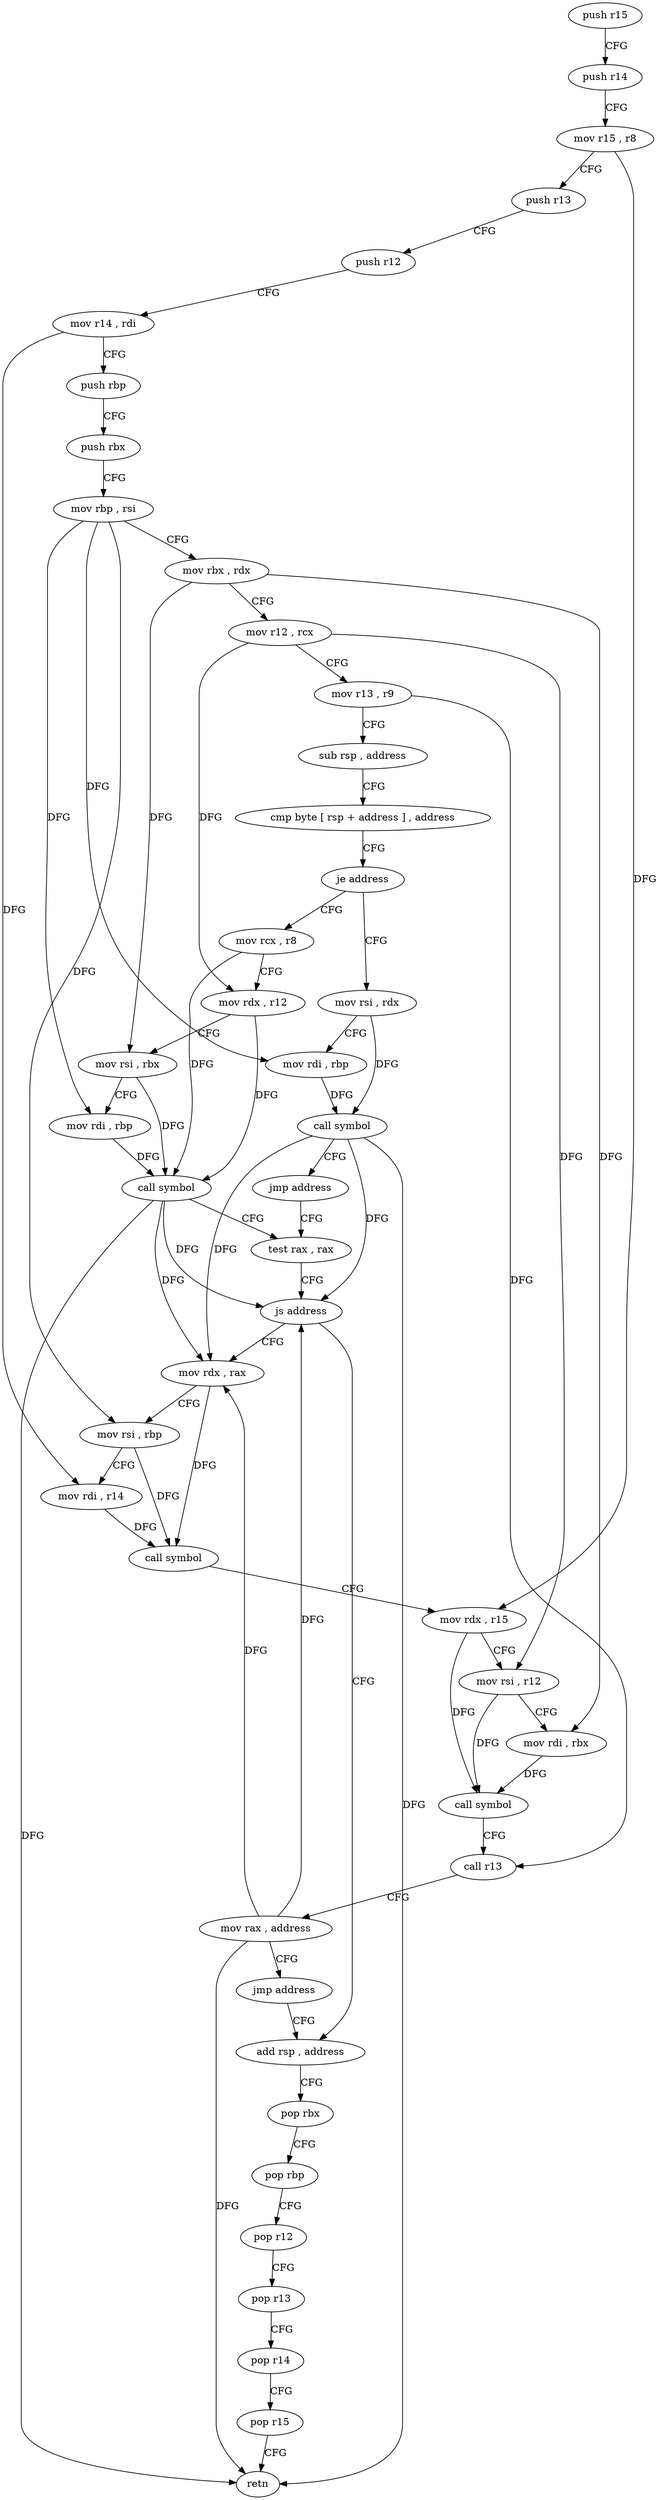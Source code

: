 digraph "func" {
"4402272" [label = "push r15" ]
"4402274" [label = "push r14" ]
"4402276" [label = "mov r15 , r8" ]
"4402279" [label = "push r13" ]
"4402281" [label = "push r12" ]
"4402283" [label = "mov r14 , rdi" ]
"4402286" [label = "push rbp" ]
"4402287" [label = "push rbx" ]
"4402288" [label = "mov rbp , rsi" ]
"4402291" [label = "mov rbx , rdx" ]
"4402294" [label = "mov r12 , rcx" ]
"4402297" [label = "mov r13 , r9" ]
"4402300" [label = "sub rsp , address" ]
"4402304" [label = "cmp byte [ rsp + address ] , address" ]
"4402309" [label = "je address" ]
"4402352" [label = "mov rsi , rdx" ]
"4402311" [label = "mov rcx , r8" ]
"4402355" [label = "mov rdi , rbp" ]
"4402358" [label = "call symbol" ]
"4402363" [label = "jmp address" ]
"4402328" [label = "test rax , rax" ]
"4402314" [label = "mov rdx , r12" ]
"4402317" [label = "mov rsi , rbx" ]
"4402320" [label = "mov rdi , rbp" ]
"4402323" [label = "call symbol" ]
"4402331" [label = "js address" ]
"4402365" [label = "mov rdx , rax" ]
"4402333" [label = "add rsp , address" ]
"4402368" [label = "mov rsi , rbp" ]
"4402371" [label = "mov rdi , r14" ]
"4402374" [label = "call symbol" ]
"4402379" [label = "mov rdx , r15" ]
"4402382" [label = "mov rsi , r12" ]
"4402385" [label = "mov rdi , rbx" ]
"4402388" [label = "call symbol" ]
"4402393" [label = "call r13" ]
"4402396" [label = "mov rax , address" ]
"4402403" [label = "jmp address" ]
"4402337" [label = "pop rbx" ]
"4402338" [label = "pop rbp" ]
"4402339" [label = "pop r12" ]
"4402341" [label = "pop r13" ]
"4402343" [label = "pop r14" ]
"4402345" [label = "pop r15" ]
"4402347" [label = "retn" ]
"4402272" -> "4402274" [ label = "CFG" ]
"4402274" -> "4402276" [ label = "CFG" ]
"4402276" -> "4402279" [ label = "CFG" ]
"4402276" -> "4402379" [ label = "DFG" ]
"4402279" -> "4402281" [ label = "CFG" ]
"4402281" -> "4402283" [ label = "CFG" ]
"4402283" -> "4402286" [ label = "CFG" ]
"4402283" -> "4402371" [ label = "DFG" ]
"4402286" -> "4402287" [ label = "CFG" ]
"4402287" -> "4402288" [ label = "CFG" ]
"4402288" -> "4402291" [ label = "CFG" ]
"4402288" -> "4402355" [ label = "DFG" ]
"4402288" -> "4402320" [ label = "DFG" ]
"4402288" -> "4402368" [ label = "DFG" ]
"4402291" -> "4402294" [ label = "CFG" ]
"4402291" -> "4402317" [ label = "DFG" ]
"4402291" -> "4402385" [ label = "DFG" ]
"4402294" -> "4402297" [ label = "CFG" ]
"4402294" -> "4402314" [ label = "DFG" ]
"4402294" -> "4402382" [ label = "DFG" ]
"4402297" -> "4402300" [ label = "CFG" ]
"4402297" -> "4402393" [ label = "DFG" ]
"4402300" -> "4402304" [ label = "CFG" ]
"4402304" -> "4402309" [ label = "CFG" ]
"4402309" -> "4402352" [ label = "CFG" ]
"4402309" -> "4402311" [ label = "CFG" ]
"4402352" -> "4402355" [ label = "CFG" ]
"4402352" -> "4402358" [ label = "DFG" ]
"4402311" -> "4402314" [ label = "CFG" ]
"4402311" -> "4402323" [ label = "DFG" ]
"4402355" -> "4402358" [ label = "DFG" ]
"4402358" -> "4402363" [ label = "CFG" ]
"4402358" -> "4402331" [ label = "DFG" ]
"4402358" -> "4402365" [ label = "DFG" ]
"4402358" -> "4402347" [ label = "DFG" ]
"4402363" -> "4402328" [ label = "CFG" ]
"4402328" -> "4402331" [ label = "CFG" ]
"4402314" -> "4402317" [ label = "CFG" ]
"4402314" -> "4402323" [ label = "DFG" ]
"4402317" -> "4402320" [ label = "CFG" ]
"4402317" -> "4402323" [ label = "DFG" ]
"4402320" -> "4402323" [ label = "DFG" ]
"4402323" -> "4402328" [ label = "CFG" ]
"4402323" -> "4402331" [ label = "DFG" ]
"4402323" -> "4402365" [ label = "DFG" ]
"4402323" -> "4402347" [ label = "DFG" ]
"4402331" -> "4402365" [ label = "CFG" ]
"4402331" -> "4402333" [ label = "CFG" ]
"4402365" -> "4402368" [ label = "CFG" ]
"4402365" -> "4402374" [ label = "DFG" ]
"4402333" -> "4402337" [ label = "CFG" ]
"4402368" -> "4402371" [ label = "CFG" ]
"4402368" -> "4402374" [ label = "DFG" ]
"4402371" -> "4402374" [ label = "DFG" ]
"4402374" -> "4402379" [ label = "CFG" ]
"4402379" -> "4402382" [ label = "CFG" ]
"4402379" -> "4402388" [ label = "DFG" ]
"4402382" -> "4402385" [ label = "CFG" ]
"4402382" -> "4402388" [ label = "DFG" ]
"4402385" -> "4402388" [ label = "DFG" ]
"4402388" -> "4402393" [ label = "CFG" ]
"4402393" -> "4402396" [ label = "CFG" ]
"4402396" -> "4402403" [ label = "CFG" ]
"4402396" -> "4402331" [ label = "DFG" ]
"4402396" -> "4402365" [ label = "DFG" ]
"4402396" -> "4402347" [ label = "DFG" ]
"4402403" -> "4402333" [ label = "CFG" ]
"4402337" -> "4402338" [ label = "CFG" ]
"4402338" -> "4402339" [ label = "CFG" ]
"4402339" -> "4402341" [ label = "CFG" ]
"4402341" -> "4402343" [ label = "CFG" ]
"4402343" -> "4402345" [ label = "CFG" ]
"4402345" -> "4402347" [ label = "CFG" ]
}
